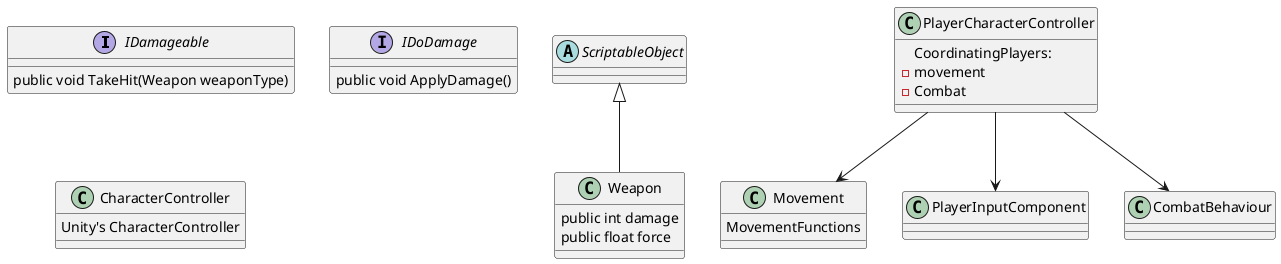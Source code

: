 @startuml
'https://plantuml.com/sequence-diagra

interface IDamageable
{
    public void TakeHit(Weapon weaponType)
}

interface IDoDamage
{
    public void ApplyDamage()
}

abstract class ScriptableObject
{

}

class Weapon extends ScriptableObject
{
    public int damage
    public float force
}

class CharacterController
{
    Unity's CharacterController
}


class Movement
{
    MovementFunctions
}

class PlayerCharacterController
{
    CoordinatingPlayers:
    - movement
    - Combat
}

'CombatBehaviour -> Weapon

PlayerCharacterController --> PlayerInputComponent
PlayerCharacterController --> CombatBehaviour
PlayerCharacterController --> Movement

@enduml

